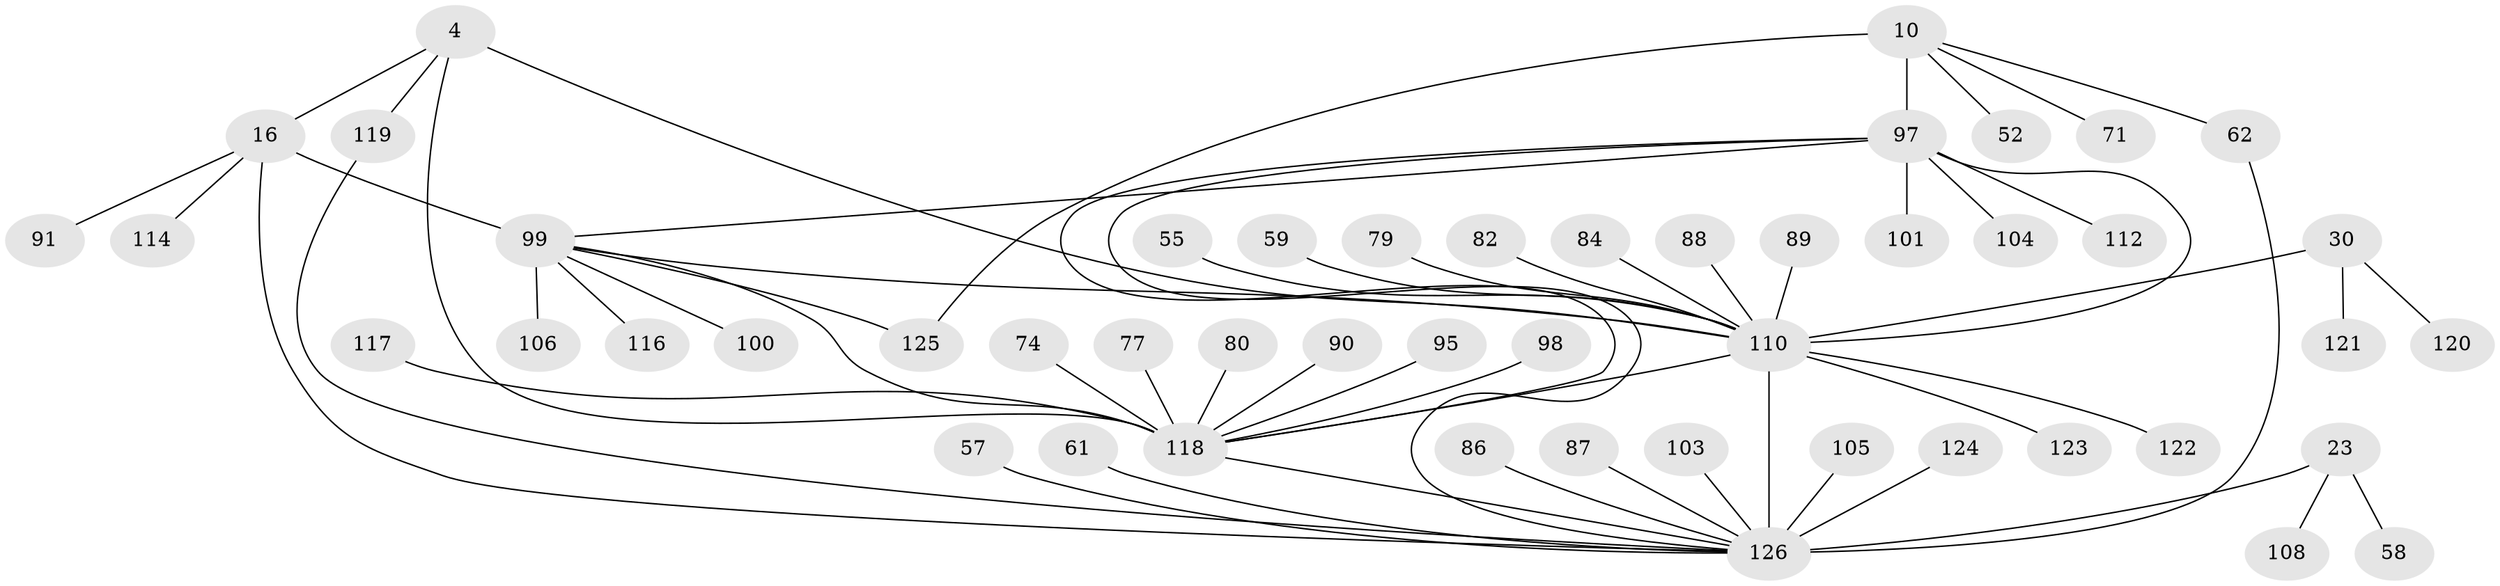 // original degree distribution, {10: 0.06349206349206349, 7: 0.06349206349206349, 11: 0.015873015873015872, 6: 0.007936507936507936, 8: 0.023809523809523808, 9: 0.031746031746031744, 5: 0.015873015873015872, 12: 0.015873015873015872, 1: 0.5555555555555556, 2: 0.18253968253968253, 4: 0.007936507936507936, 3: 0.015873015873015872}
// Generated by graph-tools (version 1.1) at 2025/57/03/04/25 21:57:36]
// undirected, 50 vertices, 60 edges
graph export_dot {
graph [start="1"]
  node [color=gray90,style=filled];
  4 [super="+2"];
  10 [super="+7"];
  16 [super="+14"];
  23 [super="+19"];
  30 [super="+29"];
  52;
  55;
  57;
  58;
  59;
  61;
  62;
  71;
  74;
  77 [super="+51"];
  79;
  80;
  82;
  84;
  86;
  87;
  88;
  89;
  90;
  91;
  95;
  97 [super="+65+81+85+93"];
  98;
  99 [super="+75+94+34+40+53+76+83"];
  100;
  101 [super="+54"];
  103 [super="+56"];
  104;
  105;
  106 [super="+102"];
  108;
  110 [super="+43+69"];
  112;
  114;
  116;
  117 [super="+115"];
  118 [super="+92+49+50+113+70+72+73"];
  119 [super="+44"];
  120;
  121;
  122 [super="+109"];
  123;
  124 [super="+33"];
  125;
  126 [super="+46+111+96+107+36"];
  4 -- 16;
  4 -- 119;
  4 -- 118 [weight=8];
  4 -- 110;
  10 -- 71;
  10 -- 125;
  10 -- 52;
  10 -- 62;
  10 -- 97 [weight=8];
  16 -- 114;
  16 -- 91;
  16 -- 126;
  16 -- 99 [weight=8];
  23 -- 58;
  23 -- 108;
  23 -- 126 [weight=8];
  30 -- 120;
  30 -- 121;
  30 -- 110 [weight=8];
  55 -- 110;
  57 -- 126;
  59 -- 110;
  61 -- 126;
  62 -- 126;
  74 -- 118;
  77 -- 118;
  79 -- 110;
  80 -- 118;
  82 -- 110;
  84 -- 110;
  86 -- 126;
  87 -- 126;
  88 -- 110;
  89 -- 110;
  90 -- 118;
  95 -- 118;
  97 -- 101;
  97 -- 104;
  97 -- 112;
  97 -- 118;
  97 -- 126;
  97 -- 99;
  97 -- 110;
  98 -- 118;
  99 -- 100;
  99 -- 106;
  99 -- 116;
  99 -- 125;
  99 -- 110;
  99 -- 118;
  103 -- 126;
  105 -- 126;
  110 -- 126 [weight=4];
  110 -- 122;
  110 -- 118 [weight=3];
  110 -- 123;
  117 -- 118;
  118 -- 126 [weight=2];
  119 -- 126;
  124 -- 126;
}
